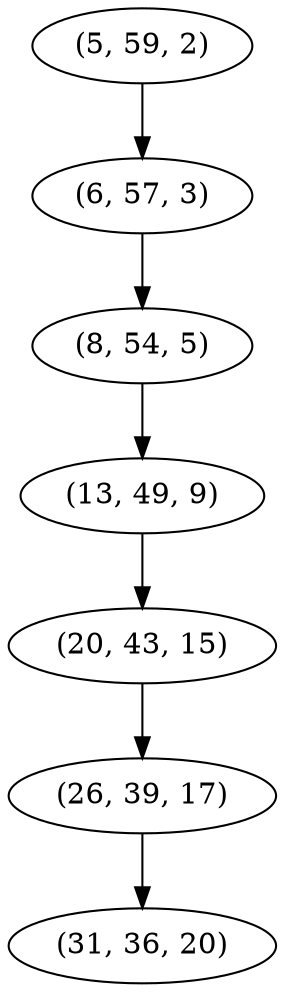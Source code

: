 digraph tree {
    "(5, 59, 2)";
    "(6, 57, 3)";
    "(8, 54, 5)";
    "(13, 49, 9)";
    "(20, 43, 15)";
    "(26, 39, 17)";
    "(31, 36, 20)";
    "(5, 59, 2)" -> "(6, 57, 3)";
    "(6, 57, 3)" -> "(8, 54, 5)";
    "(8, 54, 5)" -> "(13, 49, 9)";
    "(13, 49, 9)" -> "(20, 43, 15)";
    "(20, 43, 15)" -> "(26, 39, 17)";
    "(26, 39, 17)" -> "(31, 36, 20)";
}
